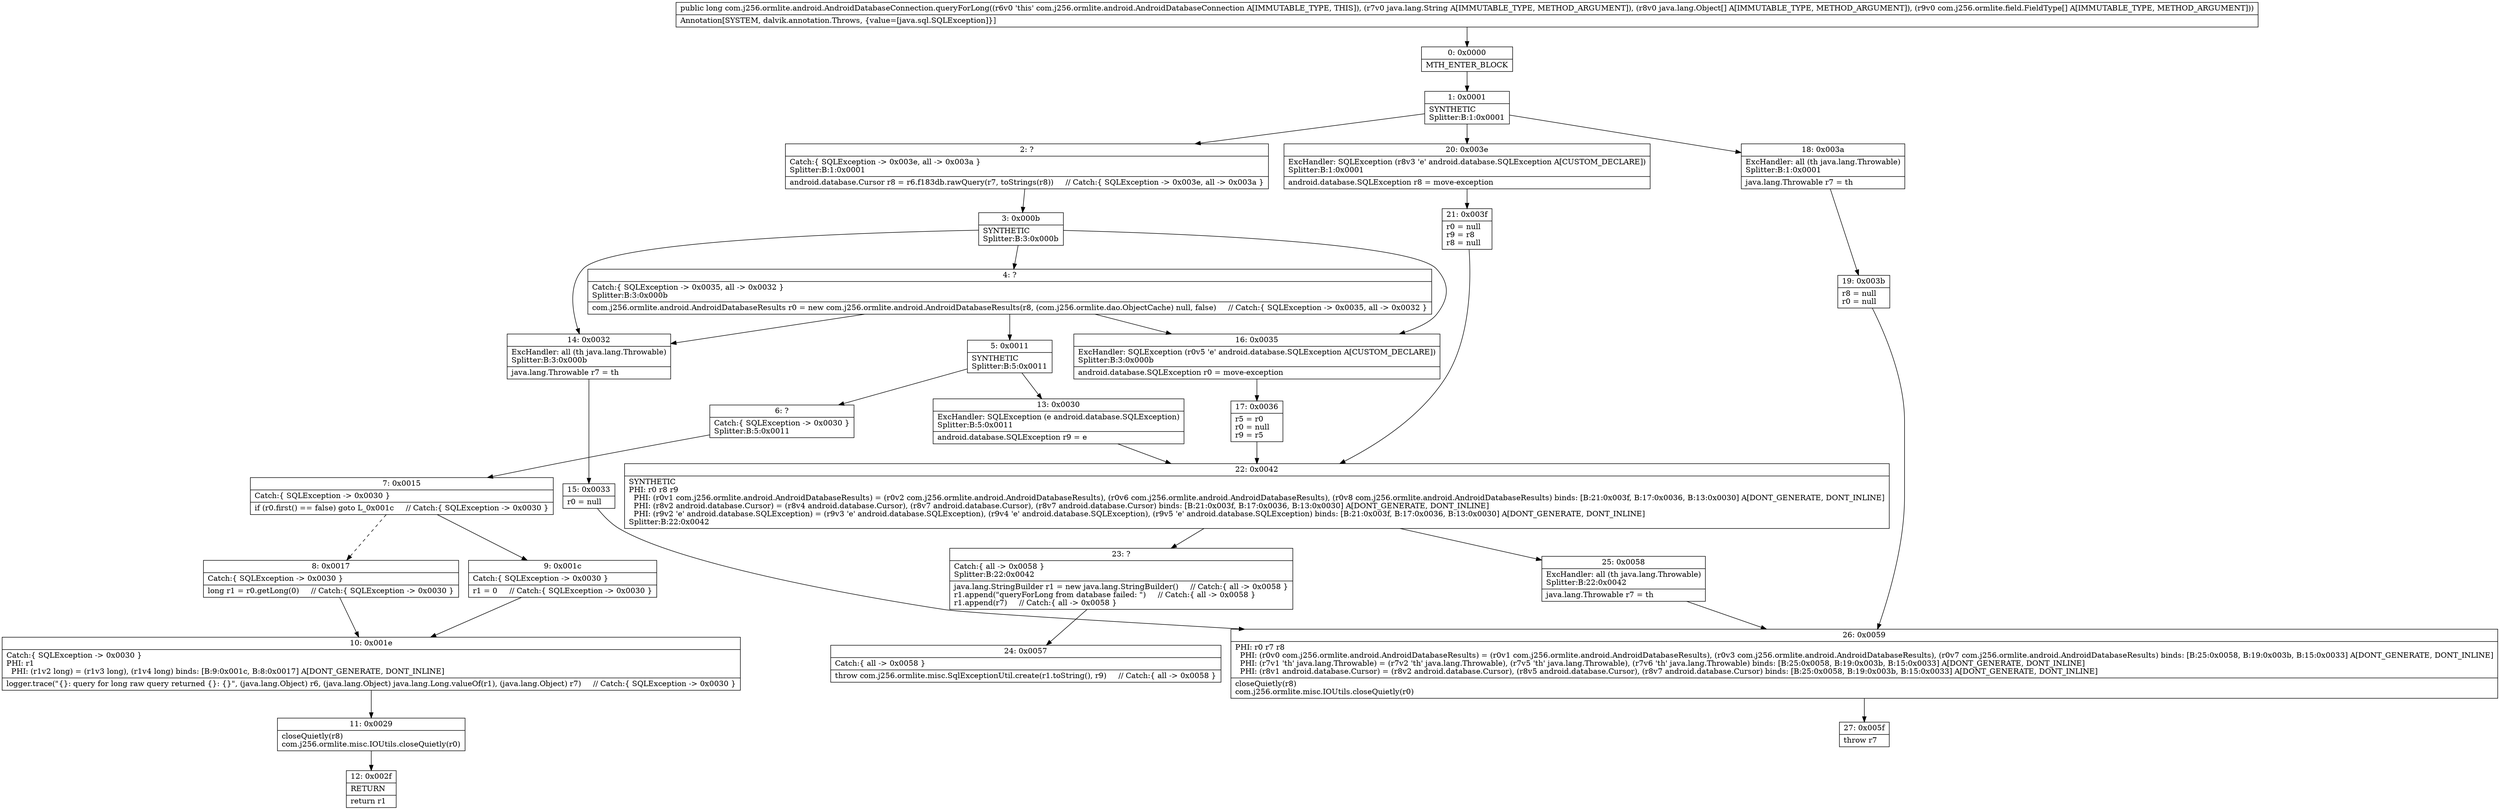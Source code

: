 digraph "CFG forcom.j256.ormlite.android.AndroidDatabaseConnection.queryForLong(Ljava\/lang\/String;[Ljava\/lang\/Object;[Lcom\/j256\/ormlite\/field\/FieldType;)J" {
Node_0 [shape=record,label="{0\:\ 0x0000|MTH_ENTER_BLOCK\l}"];
Node_1 [shape=record,label="{1\:\ 0x0001|SYNTHETIC\lSplitter:B:1:0x0001\l}"];
Node_2 [shape=record,label="{2\:\ ?|Catch:\{ SQLException \-\> 0x003e, all \-\> 0x003a \}\lSplitter:B:1:0x0001\l|android.database.Cursor r8 = r6.f183db.rawQuery(r7, toStrings(r8))     \/\/ Catch:\{ SQLException \-\> 0x003e, all \-\> 0x003a \}\l}"];
Node_3 [shape=record,label="{3\:\ 0x000b|SYNTHETIC\lSplitter:B:3:0x000b\l}"];
Node_4 [shape=record,label="{4\:\ ?|Catch:\{ SQLException \-\> 0x0035, all \-\> 0x0032 \}\lSplitter:B:3:0x000b\l|com.j256.ormlite.android.AndroidDatabaseResults r0 = new com.j256.ormlite.android.AndroidDatabaseResults(r8, (com.j256.ormlite.dao.ObjectCache) null, false)     \/\/ Catch:\{ SQLException \-\> 0x0035, all \-\> 0x0032 \}\l}"];
Node_5 [shape=record,label="{5\:\ 0x0011|SYNTHETIC\lSplitter:B:5:0x0011\l}"];
Node_6 [shape=record,label="{6\:\ ?|Catch:\{ SQLException \-\> 0x0030 \}\lSplitter:B:5:0x0011\l}"];
Node_7 [shape=record,label="{7\:\ 0x0015|Catch:\{ SQLException \-\> 0x0030 \}\l|if (r0.first() == false) goto L_0x001c     \/\/ Catch:\{ SQLException \-\> 0x0030 \}\l}"];
Node_8 [shape=record,label="{8\:\ 0x0017|Catch:\{ SQLException \-\> 0x0030 \}\l|long r1 = r0.getLong(0)     \/\/ Catch:\{ SQLException \-\> 0x0030 \}\l}"];
Node_9 [shape=record,label="{9\:\ 0x001c|Catch:\{ SQLException \-\> 0x0030 \}\l|r1 = 0     \/\/ Catch:\{ SQLException \-\> 0x0030 \}\l}"];
Node_10 [shape=record,label="{10\:\ 0x001e|Catch:\{ SQLException \-\> 0x0030 \}\lPHI: r1 \l  PHI: (r1v2 long) = (r1v3 long), (r1v4 long) binds: [B:9:0x001c, B:8:0x0017] A[DONT_GENERATE, DONT_INLINE]\l|logger.trace(\"\{\}: query for long raw query returned \{\}: \{\}\", (java.lang.Object) r6, (java.lang.Object) java.lang.Long.valueOf(r1), (java.lang.Object) r7)     \/\/ Catch:\{ SQLException \-\> 0x0030 \}\l}"];
Node_11 [shape=record,label="{11\:\ 0x0029|closeQuietly(r8)\lcom.j256.ormlite.misc.IOUtils.closeQuietly(r0)\l}"];
Node_12 [shape=record,label="{12\:\ 0x002f|RETURN\l|return r1\l}"];
Node_13 [shape=record,label="{13\:\ 0x0030|ExcHandler: SQLException (e android.database.SQLException)\lSplitter:B:5:0x0011\l|android.database.SQLException r9 = e\l}"];
Node_14 [shape=record,label="{14\:\ 0x0032|ExcHandler: all (th java.lang.Throwable)\lSplitter:B:3:0x000b\l|java.lang.Throwable r7 = th\l}"];
Node_15 [shape=record,label="{15\:\ 0x0033|r0 = null\l}"];
Node_16 [shape=record,label="{16\:\ 0x0035|ExcHandler: SQLException (r0v5 'e' android.database.SQLException A[CUSTOM_DECLARE])\lSplitter:B:3:0x000b\l|android.database.SQLException r0 = move\-exception\l}"];
Node_17 [shape=record,label="{17\:\ 0x0036|r5 = r0\lr0 = null\lr9 = r5\l}"];
Node_18 [shape=record,label="{18\:\ 0x003a|ExcHandler: all (th java.lang.Throwable)\lSplitter:B:1:0x0001\l|java.lang.Throwable r7 = th\l}"];
Node_19 [shape=record,label="{19\:\ 0x003b|r8 = null\lr0 = null\l}"];
Node_20 [shape=record,label="{20\:\ 0x003e|ExcHandler: SQLException (r8v3 'e' android.database.SQLException A[CUSTOM_DECLARE])\lSplitter:B:1:0x0001\l|android.database.SQLException r8 = move\-exception\l}"];
Node_21 [shape=record,label="{21\:\ 0x003f|r0 = null\lr9 = r8\lr8 = null\l}"];
Node_22 [shape=record,label="{22\:\ 0x0042|SYNTHETIC\lPHI: r0 r8 r9 \l  PHI: (r0v1 com.j256.ormlite.android.AndroidDatabaseResults) = (r0v2 com.j256.ormlite.android.AndroidDatabaseResults), (r0v6 com.j256.ormlite.android.AndroidDatabaseResults), (r0v8 com.j256.ormlite.android.AndroidDatabaseResults) binds: [B:21:0x003f, B:17:0x0036, B:13:0x0030] A[DONT_GENERATE, DONT_INLINE]\l  PHI: (r8v2 android.database.Cursor) = (r8v4 android.database.Cursor), (r8v7 android.database.Cursor), (r8v7 android.database.Cursor) binds: [B:21:0x003f, B:17:0x0036, B:13:0x0030] A[DONT_GENERATE, DONT_INLINE]\l  PHI: (r9v2 'e' android.database.SQLException) = (r9v3 'e' android.database.SQLException), (r9v4 'e' android.database.SQLException), (r9v5 'e' android.database.SQLException) binds: [B:21:0x003f, B:17:0x0036, B:13:0x0030] A[DONT_GENERATE, DONT_INLINE]\lSplitter:B:22:0x0042\l}"];
Node_23 [shape=record,label="{23\:\ ?|Catch:\{ all \-\> 0x0058 \}\lSplitter:B:22:0x0042\l|java.lang.StringBuilder r1 = new java.lang.StringBuilder()     \/\/ Catch:\{ all \-\> 0x0058 \}\lr1.append(\"queryForLong from database failed: \")     \/\/ Catch:\{ all \-\> 0x0058 \}\lr1.append(r7)     \/\/ Catch:\{ all \-\> 0x0058 \}\l}"];
Node_24 [shape=record,label="{24\:\ 0x0057|Catch:\{ all \-\> 0x0058 \}\l|throw com.j256.ormlite.misc.SqlExceptionUtil.create(r1.toString(), r9)     \/\/ Catch:\{ all \-\> 0x0058 \}\l}"];
Node_25 [shape=record,label="{25\:\ 0x0058|ExcHandler: all (th java.lang.Throwable)\lSplitter:B:22:0x0042\l|java.lang.Throwable r7 = th\l}"];
Node_26 [shape=record,label="{26\:\ 0x0059|PHI: r0 r7 r8 \l  PHI: (r0v0 com.j256.ormlite.android.AndroidDatabaseResults) = (r0v1 com.j256.ormlite.android.AndroidDatabaseResults), (r0v3 com.j256.ormlite.android.AndroidDatabaseResults), (r0v7 com.j256.ormlite.android.AndroidDatabaseResults) binds: [B:25:0x0058, B:19:0x003b, B:15:0x0033] A[DONT_GENERATE, DONT_INLINE]\l  PHI: (r7v1 'th' java.lang.Throwable) = (r7v2 'th' java.lang.Throwable), (r7v5 'th' java.lang.Throwable), (r7v6 'th' java.lang.Throwable) binds: [B:25:0x0058, B:19:0x003b, B:15:0x0033] A[DONT_GENERATE, DONT_INLINE]\l  PHI: (r8v1 android.database.Cursor) = (r8v2 android.database.Cursor), (r8v5 android.database.Cursor), (r8v7 android.database.Cursor) binds: [B:25:0x0058, B:19:0x003b, B:15:0x0033] A[DONT_GENERATE, DONT_INLINE]\l|closeQuietly(r8)\lcom.j256.ormlite.misc.IOUtils.closeQuietly(r0)\l}"];
Node_27 [shape=record,label="{27\:\ 0x005f|throw r7\l}"];
MethodNode[shape=record,label="{public long com.j256.ormlite.android.AndroidDatabaseConnection.queryForLong((r6v0 'this' com.j256.ormlite.android.AndroidDatabaseConnection A[IMMUTABLE_TYPE, THIS]), (r7v0 java.lang.String A[IMMUTABLE_TYPE, METHOD_ARGUMENT]), (r8v0 java.lang.Object[] A[IMMUTABLE_TYPE, METHOD_ARGUMENT]), (r9v0 com.j256.ormlite.field.FieldType[] A[IMMUTABLE_TYPE, METHOD_ARGUMENT]))  | Annotation[SYSTEM, dalvik.annotation.Throws, \{value=[java.sql.SQLException]\}]\l}"];
MethodNode -> Node_0;
Node_0 -> Node_1;
Node_1 -> Node_2;
Node_1 -> Node_20;
Node_1 -> Node_18;
Node_2 -> Node_3;
Node_3 -> Node_4;
Node_3 -> Node_16;
Node_3 -> Node_14;
Node_4 -> Node_5;
Node_4 -> Node_16;
Node_4 -> Node_14;
Node_5 -> Node_6;
Node_5 -> Node_13;
Node_6 -> Node_7;
Node_7 -> Node_8[style=dashed];
Node_7 -> Node_9;
Node_8 -> Node_10;
Node_9 -> Node_10;
Node_10 -> Node_11;
Node_11 -> Node_12;
Node_13 -> Node_22;
Node_14 -> Node_15;
Node_15 -> Node_26;
Node_16 -> Node_17;
Node_17 -> Node_22;
Node_18 -> Node_19;
Node_19 -> Node_26;
Node_20 -> Node_21;
Node_21 -> Node_22;
Node_22 -> Node_23;
Node_22 -> Node_25;
Node_23 -> Node_24;
Node_25 -> Node_26;
Node_26 -> Node_27;
}

